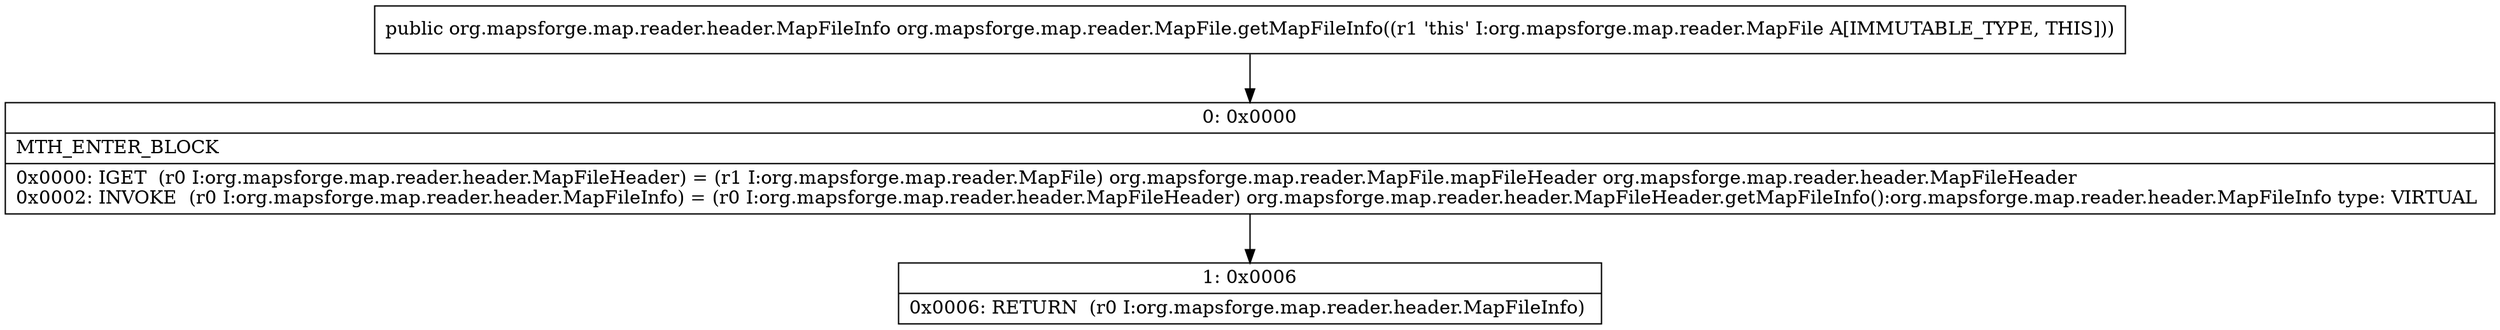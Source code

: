 digraph "CFG fororg.mapsforge.map.reader.MapFile.getMapFileInfo()Lorg\/mapsforge\/map\/reader\/header\/MapFileInfo;" {
Node_0 [shape=record,label="{0\:\ 0x0000|MTH_ENTER_BLOCK\l|0x0000: IGET  (r0 I:org.mapsforge.map.reader.header.MapFileHeader) = (r1 I:org.mapsforge.map.reader.MapFile) org.mapsforge.map.reader.MapFile.mapFileHeader org.mapsforge.map.reader.header.MapFileHeader \l0x0002: INVOKE  (r0 I:org.mapsforge.map.reader.header.MapFileInfo) = (r0 I:org.mapsforge.map.reader.header.MapFileHeader) org.mapsforge.map.reader.header.MapFileHeader.getMapFileInfo():org.mapsforge.map.reader.header.MapFileInfo type: VIRTUAL \l}"];
Node_1 [shape=record,label="{1\:\ 0x0006|0x0006: RETURN  (r0 I:org.mapsforge.map.reader.header.MapFileInfo) \l}"];
MethodNode[shape=record,label="{public org.mapsforge.map.reader.header.MapFileInfo org.mapsforge.map.reader.MapFile.getMapFileInfo((r1 'this' I:org.mapsforge.map.reader.MapFile A[IMMUTABLE_TYPE, THIS])) }"];
MethodNode -> Node_0;
Node_0 -> Node_1;
}

